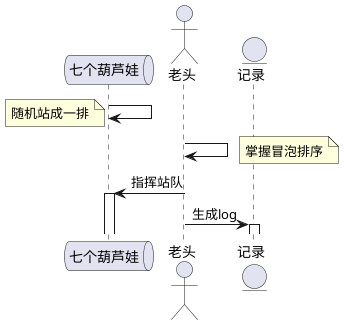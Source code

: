@startuml

queue 七个葫芦娃 as gourds
actor 老头 as geezer
entity 记录 as log

gourds -> gourds 
note left : 随机站成一排

geezer -> geezer 
note right : 掌握冒泡排序

geezer -> gourds ++ : 指挥站队 
geezer -> log ++ : 生成log

@enduml
